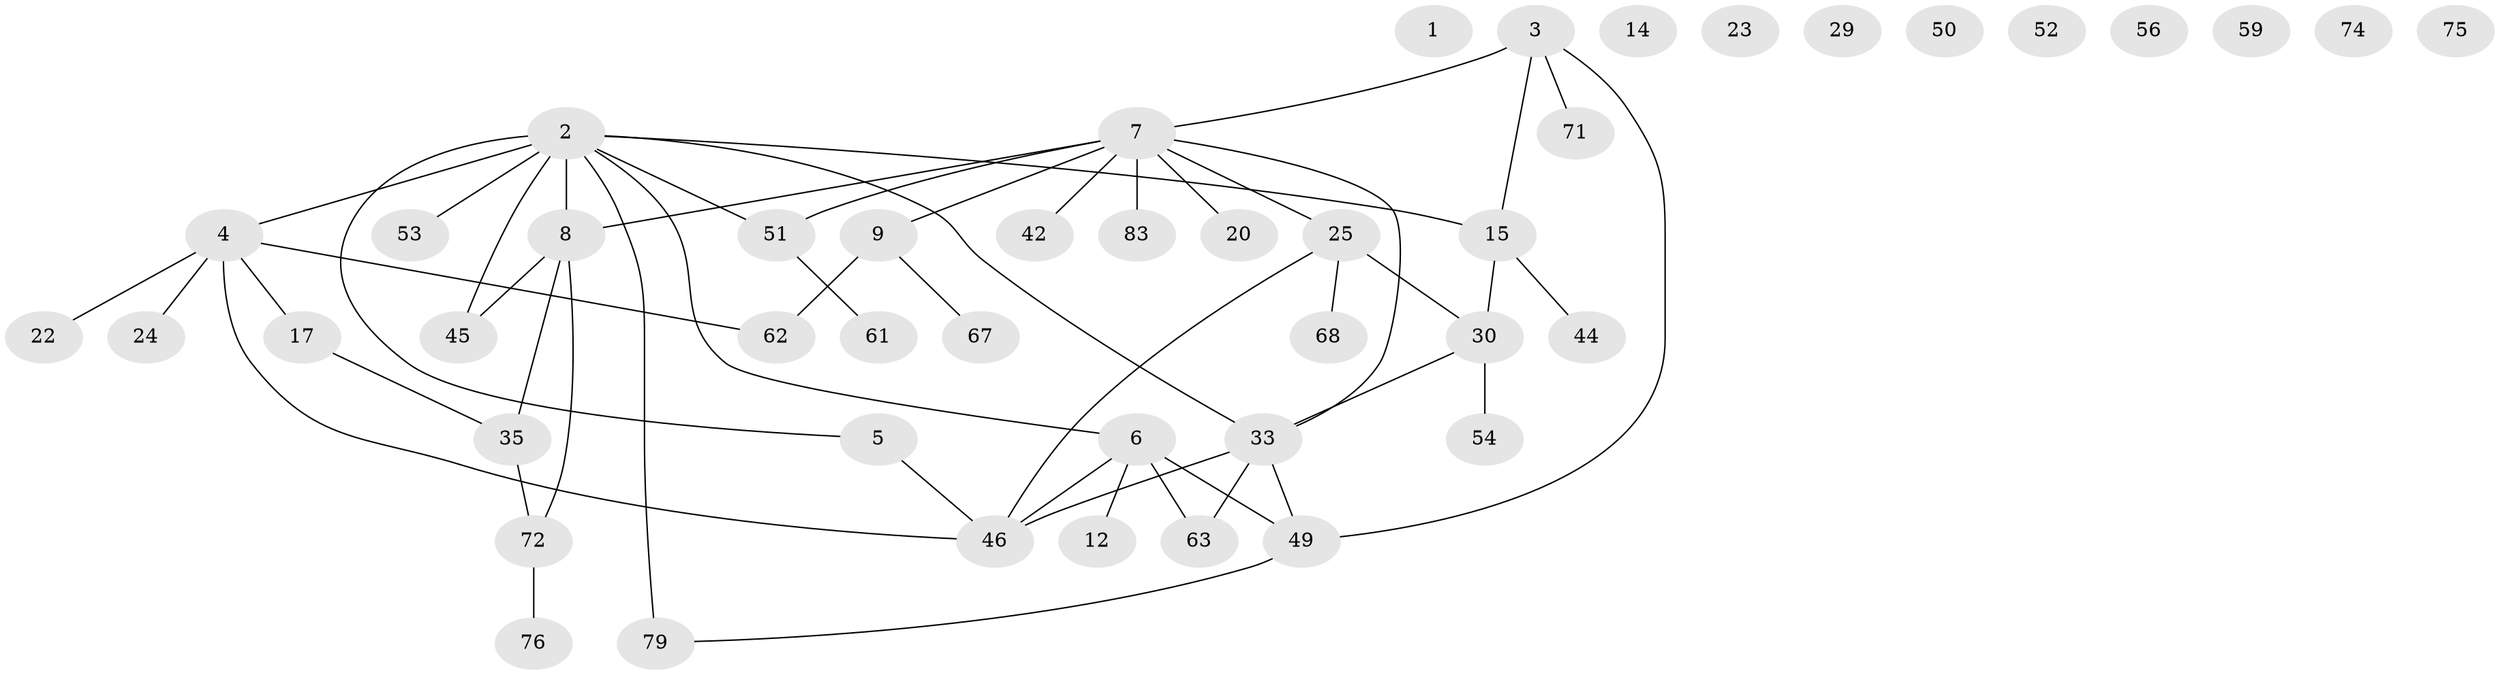 // original degree distribution, {0: 0.10714285714285714, 5: 0.08333333333333333, 3: 0.13095238095238096, 2: 0.32142857142857145, 4: 0.11904761904761904, 1: 0.2261904761904762, 7: 0.011904761904761904}
// Generated by graph-tools (version 1.1) at 2025/16/03/04/25 18:16:37]
// undirected, 46 vertices, 52 edges
graph export_dot {
graph [start="1"]
  node [color=gray90,style=filled];
  1;
  2 [super="+21+27+28+48+58"];
  3 [super="+13+16+31"];
  4 [super="+10+66"];
  5 [super="+43"];
  6 [super="+60+80"];
  7 [super="+11+19+37+40+77"];
  8 [super="+32+34"];
  9 [super="+18"];
  12 [super="+55"];
  14;
  15 [super="+41+65"];
  17 [super="+47"];
  20;
  22 [super="+36"];
  23;
  24;
  25 [super="+26+73"];
  29;
  30 [super="+64+69"];
  33 [super="+38"];
  35 [super="+39"];
  42;
  44;
  45;
  46;
  49 [super="+57+84"];
  50;
  51 [super="+78"];
  52;
  53;
  54;
  56;
  59 [super="+82"];
  61;
  62 [super="+70"];
  63;
  67;
  68;
  71;
  72 [super="+81"];
  74;
  75;
  76;
  79;
  83;
  2 -- 45;
  2 -- 51;
  2 -- 79;
  2 -- 5;
  2 -- 53;
  2 -- 8 [weight=2];
  2 -- 4;
  2 -- 6;
  2 -- 15;
  2 -- 33;
  3 -- 71;
  3 -- 7;
  3 -- 15;
  3 -- 49;
  4 -- 24;
  4 -- 22 [weight=2];
  4 -- 62;
  4 -- 46;
  4 -- 17;
  5 -- 46;
  6 -- 46;
  6 -- 63;
  6 -- 12;
  6 -- 49;
  7 -- 33;
  7 -- 20;
  7 -- 42;
  7 -- 83;
  7 -- 8;
  7 -- 9;
  7 -- 25;
  7 -- 51;
  8 -- 45;
  8 -- 72;
  8 -- 35;
  9 -- 67;
  9 -- 62;
  15 -- 44;
  15 -- 30;
  17 -- 35;
  25 -- 68;
  25 -- 46;
  25 -- 30;
  30 -- 54;
  30 -- 33;
  33 -- 49;
  33 -- 46;
  33 -- 63;
  35 -- 72;
  49 -- 79;
  51 -- 61;
  72 -- 76;
}
